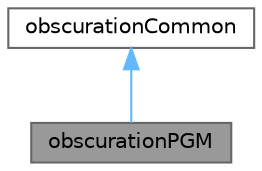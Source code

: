 digraph "obscurationPGM"
{
 // LATEX_PDF_SIZE
  bgcolor="transparent";
  edge [fontname=Helvetica,fontsize=10,labelfontname=Helvetica,labelfontsize=10];
  node [fontname=Helvetica,fontsize=10,shape=box,height=0.2,width=0.4];
  Node1 [id="Node000001",label="obscurationPGM",height=0.2,width=0.4,color="gray40", fillcolor="grey60", style="filled", fontcolor="black",tooltip="A subclass of obscurationCommon for obscuring images in the PGM format."];
  Node2 -> Node1 [id="edge1_Node000001_Node000002",dir="back",color="steelblue1",style="solid",tooltip=" "];
  Node2 [id="Node000002",label="obscurationCommon",height=0.2,width=0.4,color="gray40", fillcolor="white", style="filled",URL="$classobscuration_common.html",tooltip="This class contains common and useful methods for obscuring images."];
}
